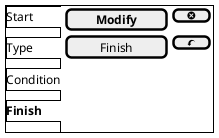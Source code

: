 @startsalt
{+
{/ Start
Type
Condition
<b>Finish } |
{
  [<b>Modify      ] | [ <&circle-x> ]
  [Finish      ] | [ <&action-undo> ]
}
}
@endsalt
